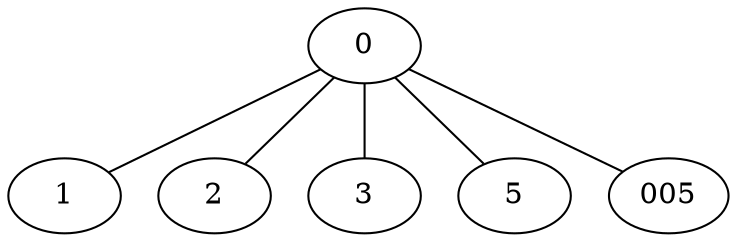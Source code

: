 graph G{
000 [label="0", type="virtual"];
001 [label="1", type="physical"];
002 [label="2", type="physical"];
003 [label="3", type="physical"];
004 [label="4", type="physical"];
004 [label="5", type="physical"];
000 -- 001;
000 -- 002;
000 -- 003;
000 -- 004;
000 -- 005;
}
